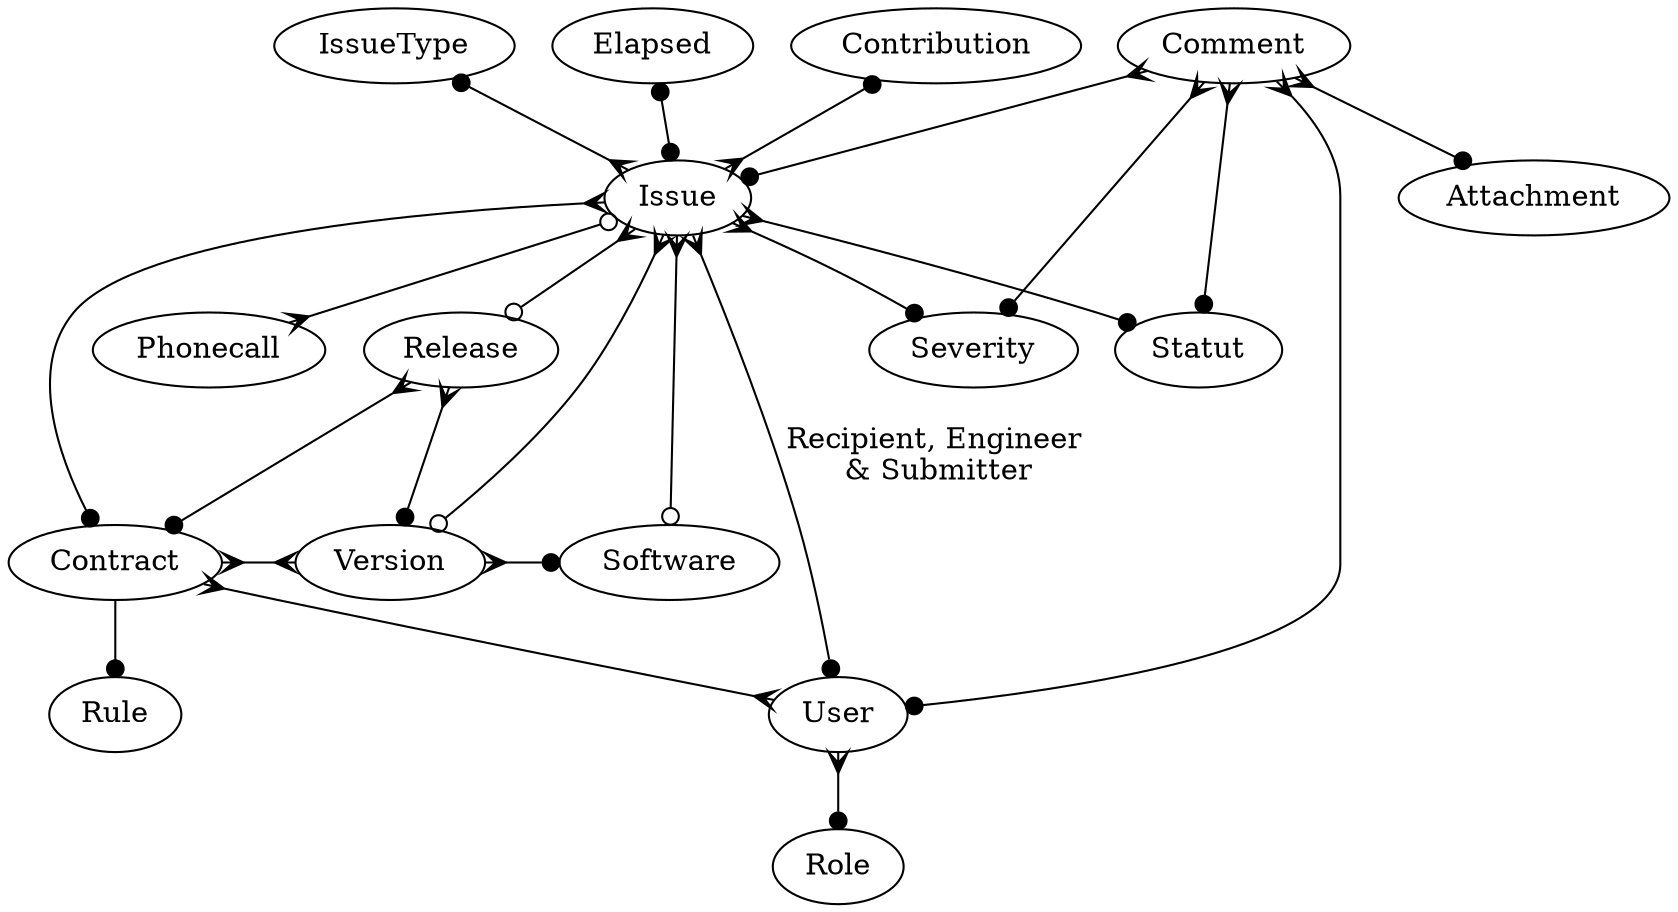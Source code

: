 digraph Request {

//rotate=90;
{rank=same; Contract Software Version }
{rank=min; IssueType Elapsed Contribution }

Comment -> Issue [arrowhead=dot,dir=both,arrowtail=crow]
Comment -> User [arrowhead=dot,dir=both,arrowtail=crow]
Comment -> Attachment [arrowhead=dot,dir=both,arrowtail=crow]
Comment -> Statut [arrowhead=dot,dir=both,arrowtail=crow]
Comment -> Severity [arrowhead=dot,dir=both,arrowtail=crow]

Contract -> User [arrowhead=crow,dir=both,arrowtail=crow]
Contract -> Rule [arrowhead=dot,arrowtail=crow]
Contract -> Version [arrowhead=crow,dir=both,arrowtail=crow]

User -> Role [arrowhead=dot,arrowtail=crow,dir=both]

Issue -> IssueType [arrowhead=dot,dir=both,arrowtail=crow]
Issue -> Elapsed [arrowhead=dot,dir=both,arrowtail=dot]
Issue -> Severity [arrowhead=dot,dir=both,arrowtail=crow]
Issue -> Contribution [arrowhead=dot,dir=both,arrowtail=crow]
Issue -> Contract [arrowhead=dot,dir=both,arrowtail=crow]
Issue -> Statut [arrowhead=dot,dir=both,arrowtail=crow]
Issue -> Phonecall [arrowhead=crow,arrowtail=odot,dir=both]
Issue -> Software [arrowhead=odot,dir=both,arrowtail=crow]
Issue -> Release [arrowhead=odot,dir=both,arrowtail=crow]
Issue -> Version [arrowhead=odot,dir=both,arrowtail=crow]
// Issue -> Subscription [arrowhead=crow,dir=both,arrowtail=dot]
Issue -> User [label="Recipient, Engineer\n & Submitter",arrowhead=dot,dir=both,arrowtail=crow]

Version -> Software [arrowhead=dot,dir=both,arrowtail=crow]

Release -> Contract [arrowhead=dot,dir=both,arrowtail=crow]
Release -> Version [arrowhead=dot,dir=both,arrowtail=crow]

}
